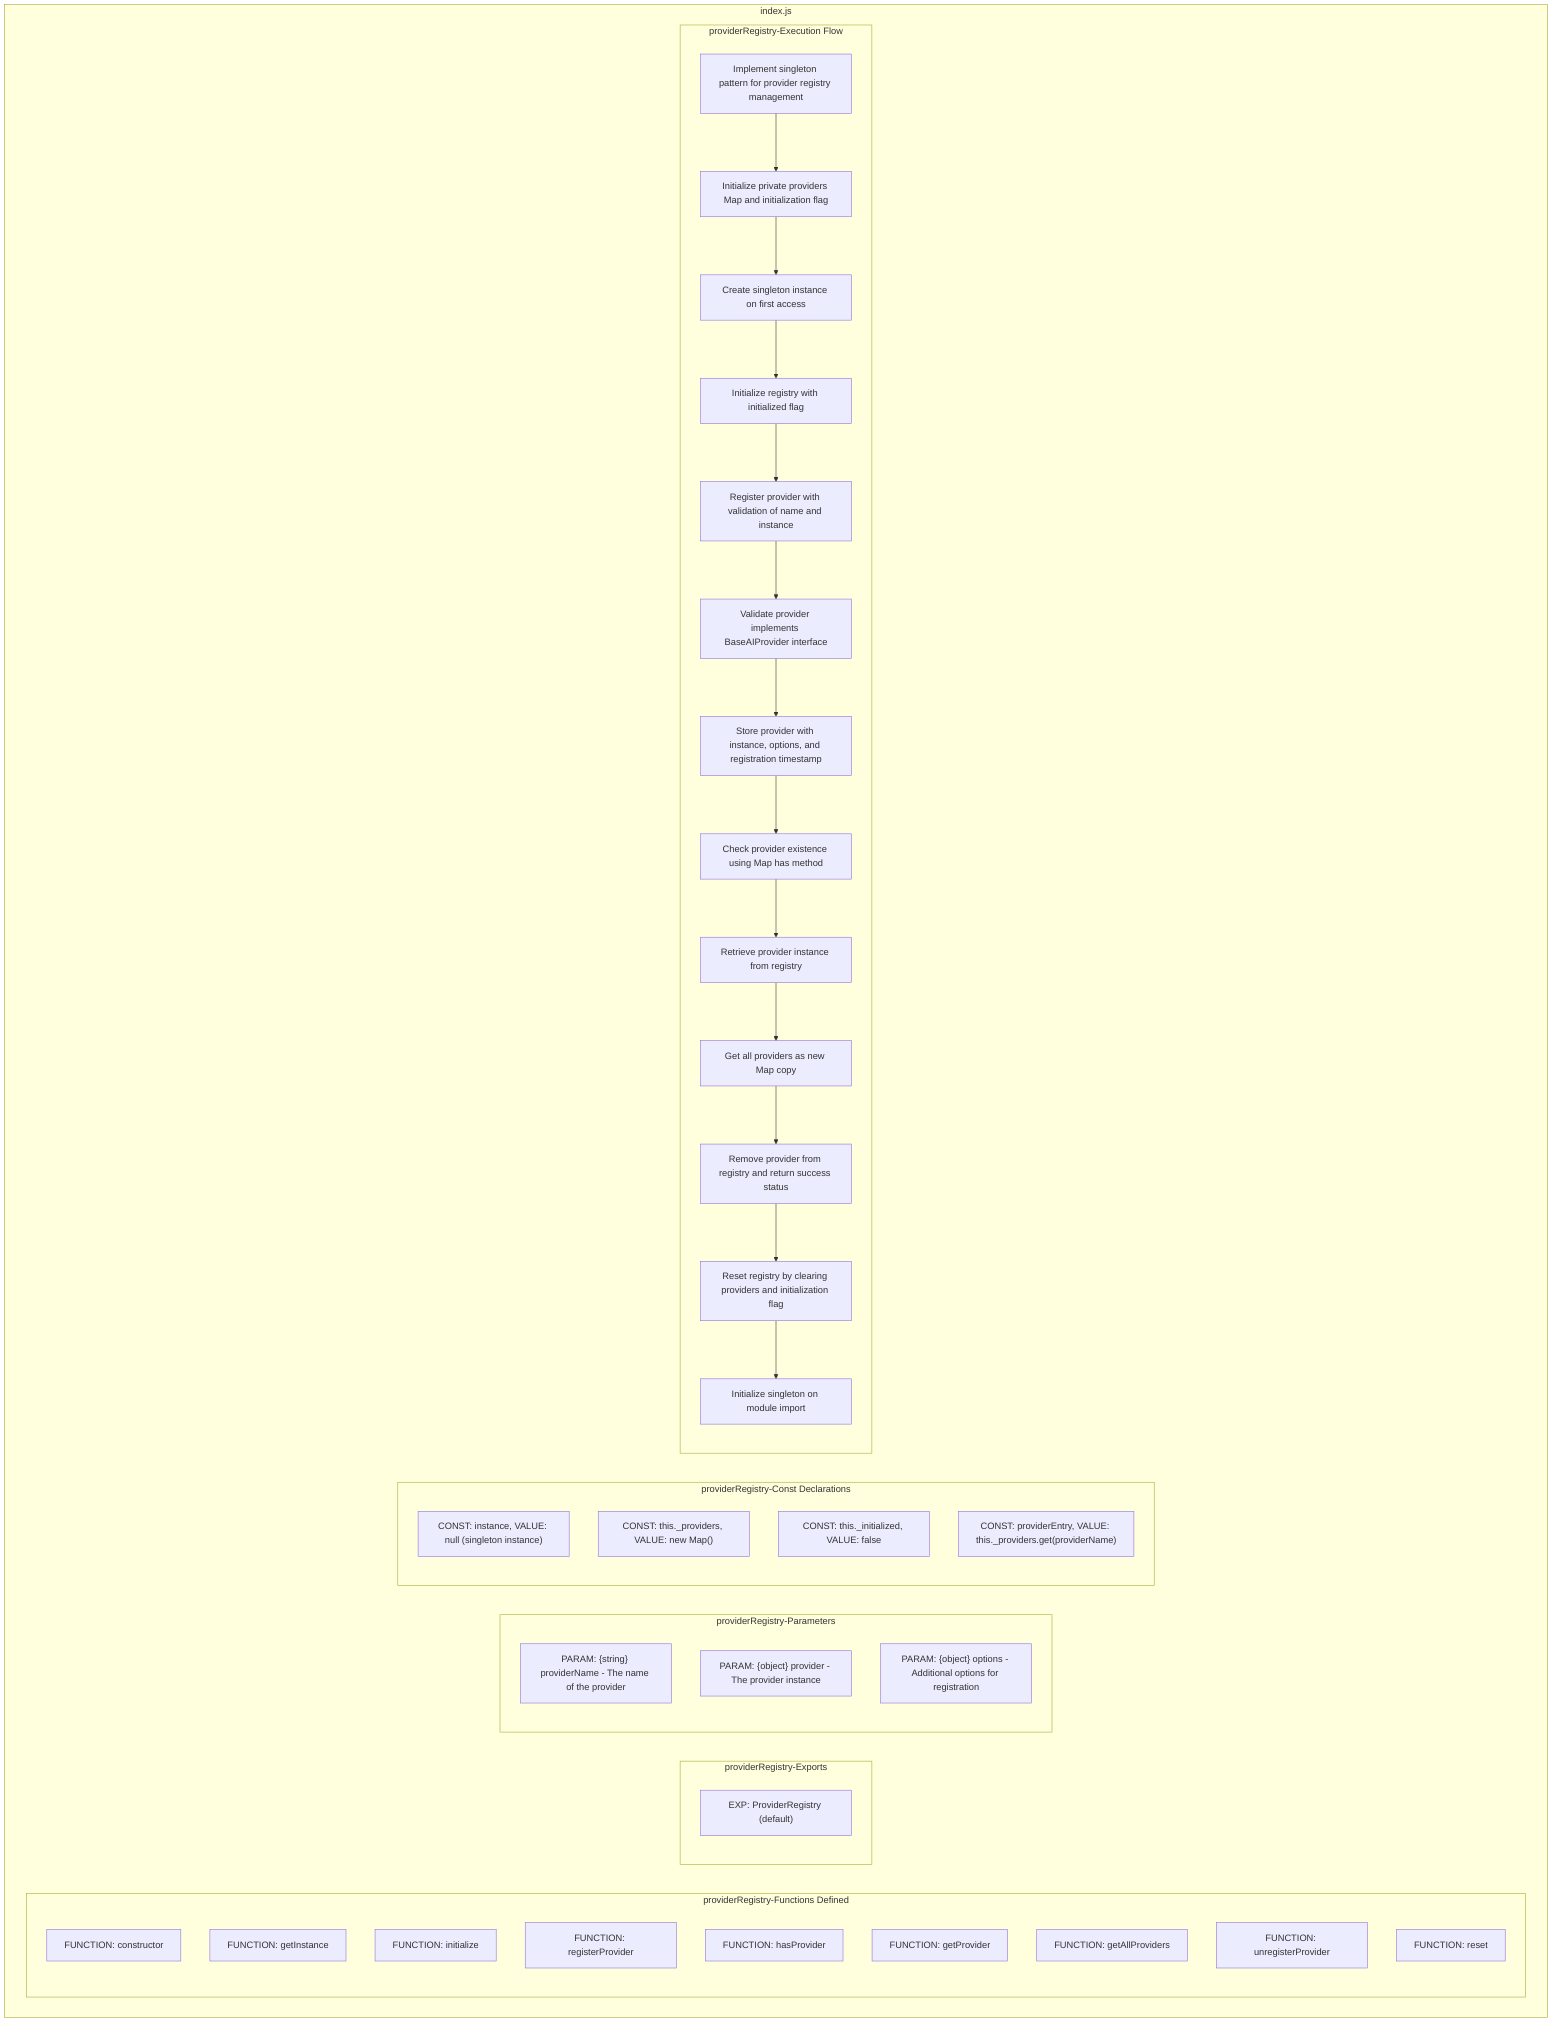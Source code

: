 flowchart TB
    subgraph providerRegistry-FunctionsDefined["providerRegistry-Functions Defined"]
        FU1["FUNCTION: constructor"]
        FU2["FUNCTION: getInstance"]
        FU3["FUNCTION: initialize"]
        FU4["FUNCTION: registerProvider"]
        FU5["FUNCTION: hasProvider"]
        FU6["FUNCTION: getProvider"]
        FU7["FUNCTION: getAllProviders"]
        FU8["FUNCTION: unregisterProvider"]
        FU9["FUNCTION: reset"]
    end
    
    subgraph providerRegistry-Exports["providerRegistry-Exports"]
        E1["EXP: ProviderRegistry (default)"]
    end
    
    subgraph providerRegistry-Parameters["providerRegistry-Parameters"]
        P1["PARAM: {string} providerName - The name of the provider"]
        P2["PARAM: {object} provider - The provider instance"]
        P3["PARAM: {object} options - Additional options for registration"]
    end
    
    subgraph providerRegistry-Constants["providerRegistry-Const Declarations"]
        C1["CONST: instance, VALUE: null (singleton instance)"]
        C2["CONST: this._providers, VALUE: new Map()"]
        C3["CONST: this._initialized, VALUE: false"]
        C4["CONST: providerEntry, VALUE: this._providers.get(providerName)"]
    end
    
    subgraph providerRegistry-ExecutionFlow["providerRegistry-Execution Flow"]
        FL1["Implement singleton pattern for provider registry management"]
        FL2["Initialize private providers Map and initialization flag"]
        FL3["Create singleton instance on first access"]
        FL4["Initialize registry with initialized flag"]
        FL5["Register provider with validation of name and instance"]
        FL6["Validate provider implements BaseAIProvider interface"]
        FL7["Store provider with instance, options, and registration timestamp"]
        FL8["Check provider existence using Map has method"]
        FL9["Retrieve provider instance from registry"]
        FL10["Get all providers as new Map copy"]
        FL11["Remove provider from registry and return success status"]
        FL12["Reset registry by clearing providers and initialization flag"]
        FL13["Initialize singleton on module import"]
    end
    
    subgraph providerRegistry["index.js"]
        providerRegistry-FunctionsDefined
        providerRegistry-Exports
        providerRegistry-Parameters
        providerRegistry-Constants
        providerRegistry-ExecutionFlow
    end
    
    FL1 --> FL2
    FL2 --> FL3
    FL3 --> FL4
    FL4 --> FL5
    FL5 --> FL6
    FL6 --> FL7
    FL7 --> FL8
    FL8 --> FL9
    FL9 --> FL10
    FL10 --> FL11
    FL11 --> FL12
    FL12 --> FL13